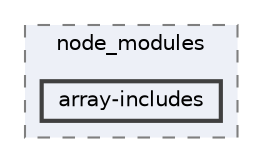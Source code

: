 digraph "pkiclassroomrescheduler/src/main/frontend/node_modules/array-includes"
{
 // LATEX_PDF_SIZE
  bgcolor="transparent";
  edge [fontname=Helvetica,fontsize=10,labelfontname=Helvetica,labelfontsize=10];
  node [fontname=Helvetica,fontsize=10,shape=box,height=0.2,width=0.4];
  compound=true
  subgraph clusterdir_72953eda66ccb3a2722c28e1c3e6c23b {
    graph [ bgcolor="#edf0f7", pencolor="grey50", label="node_modules", fontname=Helvetica,fontsize=10 style="filled,dashed", URL="dir_72953eda66ccb3a2722c28e1c3e6c23b.html",tooltip=""]
  dir_2f7cfb0e2776565db0d9ebaef9265358 [label="array-includes", fillcolor="#edf0f7", color="grey25", style="filled,bold", URL="dir_2f7cfb0e2776565db0d9ebaef9265358.html",tooltip=""];
  }
}
